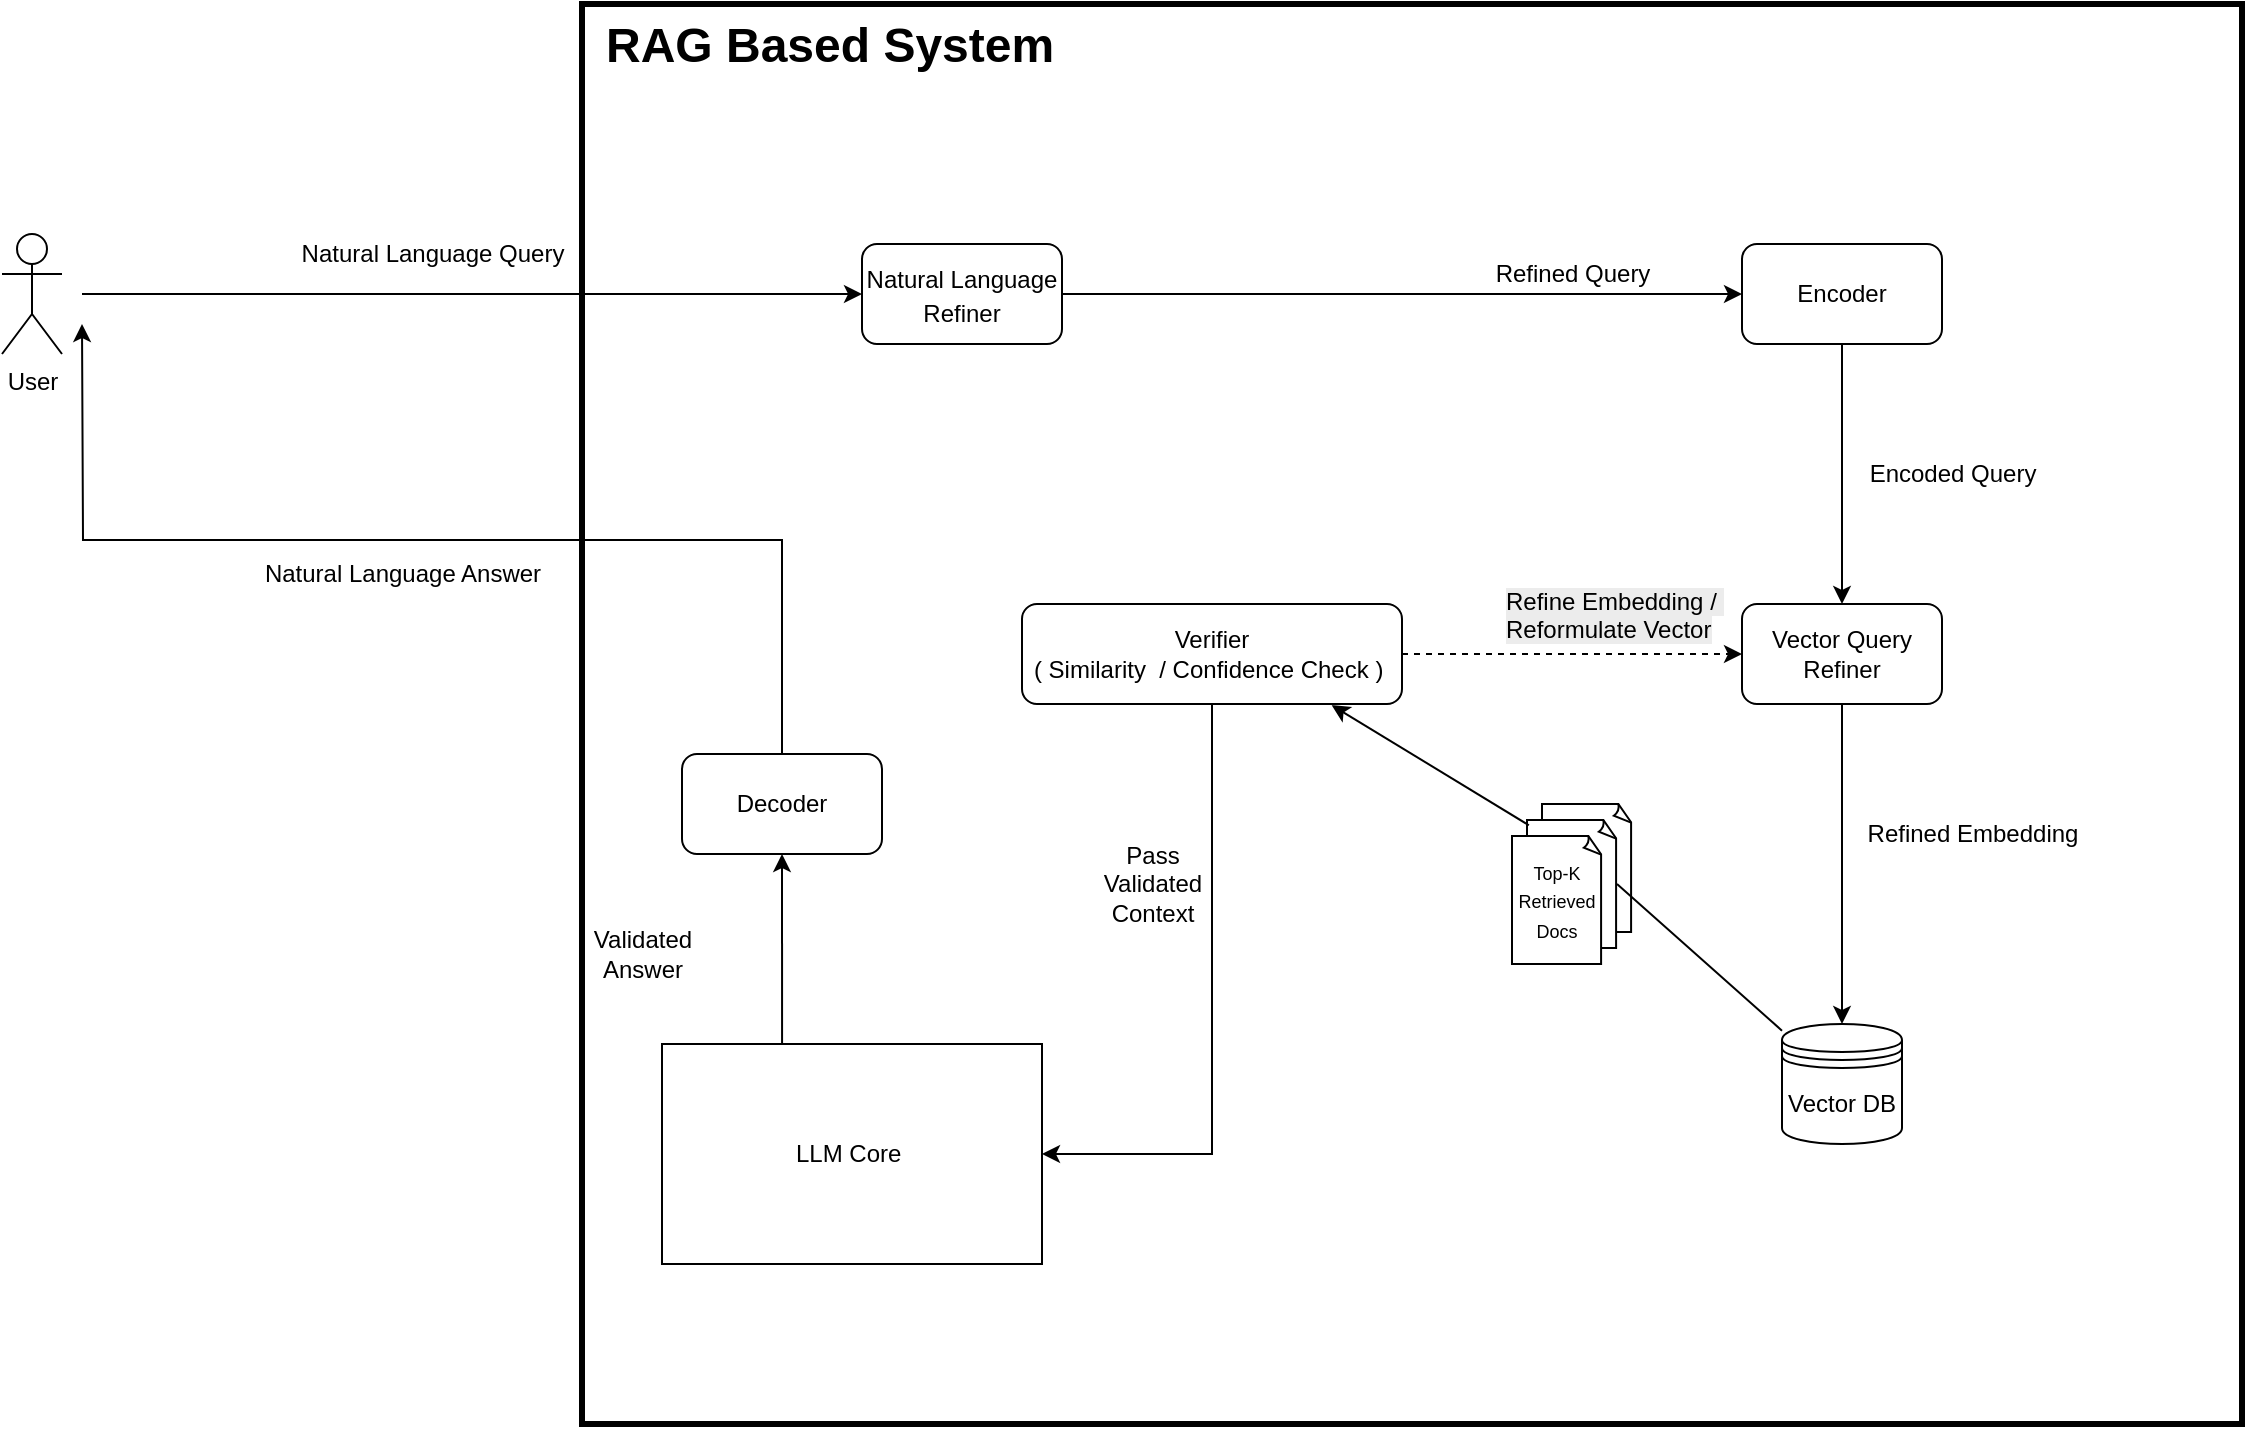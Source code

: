 <mxfile version="28.2.5">
  <diagram name="Page-1" id="ITgCniB9UMU5Rn8mjQ72">
    <mxGraphModel dx="1810" dy="558" grid="1" gridSize="10" guides="1" tooltips="1" connect="1" arrows="1" fold="1" page="1" pageScale="1" pageWidth="827" pageHeight="1169" math="0" shadow="0">
      <root>
        <mxCell id="0" />
        <mxCell id="1" parent="0" />
        <mxCell id="_XlbBcoi8CTmFbGkkOP7-6" style="rounded=0;orthogonalLoop=1;jettySize=auto;html=1;entryX=0;entryY=0.5;entryDx=0;entryDy=0;" edge="1" parent="1" target="_XlbBcoi8CTmFbGkkOP7-22">
          <mxGeometry relative="1" as="geometry">
            <mxPoint x="-470" y="355" as="sourcePoint" />
            <mxPoint x="160" y="360" as="targetPoint" />
          </mxGeometry>
        </mxCell>
        <mxCell id="_XlbBcoi8CTmFbGkkOP7-1" value="User" style="shape=umlActor;verticalLabelPosition=bottom;verticalAlign=top;html=1;outlineConnect=0;" vertex="1" parent="1">
          <mxGeometry x="-510" y="325" width="30" height="60" as="geometry" />
        </mxCell>
        <mxCell id="_XlbBcoi8CTmFbGkkOP7-9" style="rounded=0;orthogonalLoop=1;jettySize=auto;html=1;endArrow=classic;endFill=1;strokeColor=default;startArrow=none;startFill=0;exitX=0.5;exitY=1;exitDx=0;exitDy=0;entryX=0.5;entryY=0;entryDx=0;entryDy=0;" edge="1" parent="1" source="_XlbBcoi8CTmFbGkkOP7-5" target="_XlbBcoi8CTmFbGkkOP7-26">
          <mxGeometry relative="1" as="geometry">
            <mxPoint x="420" y="385" as="sourcePoint" />
            <mxPoint x="410" y="510" as="targetPoint" />
          </mxGeometry>
        </mxCell>
        <mxCell id="_XlbBcoi8CTmFbGkkOP7-5" value="Encoder" style="rounded=1;whiteSpace=wrap;html=1;" vertex="1" parent="1">
          <mxGeometry x="360" y="330" width="100" height="50" as="geometry" />
        </mxCell>
        <mxCell id="_XlbBcoi8CTmFbGkkOP7-7" value="Natural Language Query" style="text;html=1;align=center;verticalAlign=middle;resizable=0;points=[];autosize=1;strokeColor=none;fillColor=none;" vertex="1" parent="1">
          <mxGeometry x="-370" y="320" width="150" height="30" as="geometry" />
        </mxCell>
        <mxCell id="_XlbBcoi8CTmFbGkkOP7-8" value="Vector DB" style="shape=datastore;whiteSpace=wrap;html=1;" vertex="1" parent="1">
          <mxGeometry x="380" y="720" width="60" height="60" as="geometry" />
        </mxCell>
        <mxCell id="_XlbBcoi8CTmFbGkkOP7-10" value="Encoded Query" style="text;html=1;align=center;verticalAlign=middle;resizable=0;points=[];autosize=1;strokeColor=none;fillColor=none;rotation=0;" vertex="1" parent="1">
          <mxGeometry x="410" y="430" width="110" height="30" as="geometry" />
        </mxCell>
        <mxCell id="_XlbBcoi8CTmFbGkkOP7-19" value="Refined Embedding" style="text;html=1;align=center;verticalAlign=middle;resizable=0;points=[];autosize=1;strokeColor=none;fillColor=none;rotation=0;" vertex="1" parent="1">
          <mxGeometry x="410.001" y="609.996" width="130" height="30" as="geometry" />
        </mxCell>
        <mxCell id="_XlbBcoi8CTmFbGkkOP7-39" style="edgeStyle=orthogonalEdgeStyle;rounded=0;orthogonalLoop=1;jettySize=auto;html=1;entryX=0.5;entryY=1;entryDx=0;entryDy=0;exitX=0.316;exitY=0;exitDx=0;exitDy=0;exitPerimeter=0;" edge="1" parent="1" source="_XlbBcoi8CTmFbGkkOP7-21" target="_XlbBcoi8CTmFbGkkOP7-38">
          <mxGeometry relative="1" as="geometry" />
        </mxCell>
        <mxCell id="_XlbBcoi8CTmFbGkkOP7-21" value="LLM Core&amp;nbsp;" style="rounded=0;whiteSpace=wrap;html=1;" vertex="1" parent="1">
          <mxGeometry x="-180" y="730" width="190" height="110" as="geometry" />
        </mxCell>
        <mxCell id="_XlbBcoi8CTmFbGkkOP7-23" style="edgeStyle=orthogonalEdgeStyle;rounded=0;orthogonalLoop=1;jettySize=auto;html=1;entryX=0;entryY=0.5;entryDx=0;entryDy=0;" edge="1" parent="1" source="_XlbBcoi8CTmFbGkkOP7-22" target="_XlbBcoi8CTmFbGkkOP7-5">
          <mxGeometry relative="1" as="geometry" />
        </mxCell>
        <mxCell id="_XlbBcoi8CTmFbGkkOP7-22" value="&lt;p style=&quot;text-align: start;&quot; class=&quot;p1&quot;&gt;&lt;span class=&quot;s1&quot;&gt;&lt;/span&gt;&lt;/p&gt;&lt;h3 style=&quot;&quot;&gt;&lt;span style=&quot;font-weight: normal;&quot;&gt;&lt;font style=&quot;font-size: 12px;&quot;&gt;Natural Language Refiner&lt;/font&gt;&lt;/span&gt;&lt;/h3&gt;&lt;p style=&quot;text-align: start;&quot;&gt;&lt;/p&gt;" style="rounded=1;whiteSpace=wrap;html=1;" vertex="1" parent="1">
          <mxGeometry x="-80" y="330" width="100" height="50" as="geometry" />
        </mxCell>
        <mxCell id="_XlbBcoi8CTmFbGkkOP7-24" value="Refined Query" style="text;html=1;align=center;verticalAlign=middle;resizable=0;points=[];autosize=1;strokeColor=none;fillColor=none;rotation=0;" vertex="1" parent="1">
          <mxGeometry x="225.001" y="329.996" width="100" height="30" as="geometry" />
        </mxCell>
        <mxCell id="_XlbBcoi8CTmFbGkkOP7-27" style="edgeStyle=orthogonalEdgeStyle;rounded=0;orthogonalLoop=1;jettySize=auto;html=1;entryX=0.5;entryY=0;entryDx=0;entryDy=0;" edge="1" parent="1" source="_XlbBcoi8CTmFbGkkOP7-26" target="_XlbBcoi8CTmFbGkkOP7-8">
          <mxGeometry relative="1" as="geometry" />
        </mxCell>
        <mxCell id="_XlbBcoi8CTmFbGkkOP7-26" value="Vector Query Refiner" style="rounded=1;whiteSpace=wrap;html=1;" vertex="1" parent="1">
          <mxGeometry x="360" y="510" width="100" height="50" as="geometry" />
        </mxCell>
        <mxCell id="_XlbBcoi8CTmFbGkkOP7-28" value="&lt;p style=&quot;text-align: start; white-space: normal;&quot; class=&quot;p1&quot;&gt;&lt;span class=&quot;s1&quot;&gt;&lt;/span&gt;&lt;/p&gt;&lt;span style=&quot;text-align: start; white-space: normal;&quot;&gt;Pass Validated Context&lt;/span&gt;&lt;br&gt;&lt;p style=&quot;text-align: start; white-space: normal;&quot;&gt;&lt;/p&gt;" style="text;html=1;align=center;verticalAlign=middle;resizable=0;points=[];autosize=1;strokeColor=none;fillColor=none;rotation=0;" vertex="1" parent="1">
          <mxGeometry x="-9.999" y="624.996" width="150" height="50" as="geometry" />
        </mxCell>
        <mxCell id="_XlbBcoi8CTmFbGkkOP7-34" style="edgeStyle=orthogonalEdgeStyle;rounded=0;orthogonalLoop=1;jettySize=auto;html=1;entryX=0;entryY=0.5;entryDx=0;entryDy=0;dashed=1;" edge="1" parent="1" source="_XlbBcoi8CTmFbGkkOP7-29" target="_XlbBcoi8CTmFbGkkOP7-26">
          <mxGeometry relative="1" as="geometry" />
        </mxCell>
        <mxCell id="_XlbBcoi8CTmFbGkkOP7-35" style="edgeStyle=orthogonalEdgeStyle;rounded=0;orthogonalLoop=1;jettySize=auto;html=1;entryX=1;entryY=0.5;entryDx=0;entryDy=0;" edge="1" parent="1" source="_XlbBcoi8CTmFbGkkOP7-29" target="_XlbBcoi8CTmFbGkkOP7-21">
          <mxGeometry relative="1" as="geometry" />
        </mxCell>
        <mxCell id="_XlbBcoi8CTmFbGkkOP7-29" value="Verifier&lt;div&gt;( Similarity &amp;nbsp;/ Confidence Check )&amp;nbsp;&lt;/div&gt;" style="rounded=1;whiteSpace=wrap;html=1;" vertex="1" parent="1">
          <mxGeometry y="510" width="190" height="50" as="geometry" />
        </mxCell>
        <mxCell id="_XlbBcoi8CTmFbGkkOP7-31" value="" style="group" vertex="1" connectable="0" parent="1">
          <mxGeometry x="245" y="610" width="60" height="80" as="geometry" />
        </mxCell>
        <mxCell id="_XlbBcoi8CTmFbGkkOP7-16" value="" style="group" vertex="1" connectable="0" parent="_XlbBcoi8CTmFbGkkOP7-31">
          <mxGeometry width="60" height="80" as="geometry" />
        </mxCell>
        <mxCell id="_XlbBcoi8CTmFbGkkOP7-13" value="" style="whiteSpace=wrap;html=1;shape=mxgraph.basic.document" vertex="1" parent="_XlbBcoi8CTmFbGkkOP7-16">
          <mxGeometry x="15" width="45" height="64" as="geometry" />
        </mxCell>
        <mxCell id="_XlbBcoi8CTmFbGkkOP7-14" value="" style="whiteSpace=wrap;html=1;shape=mxgraph.basic.document" vertex="1" parent="_XlbBcoi8CTmFbGkkOP7-16">
          <mxGeometry x="7.5" y="8" width="45" height="64" as="geometry" />
        </mxCell>
        <mxCell id="_XlbBcoi8CTmFbGkkOP7-15" value="&lt;font style=&quot;font-size: 9px;&quot;&gt;Top-K Retrieved Docs&lt;/font&gt;" style="whiteSpace=wrap;html=1;shape=mxgraph.basic.document" vertex="1" parent="_XlbBcoi8CTmFbGkkOP7-16">
          <mxGeometry y="16" width="45" height="64" as="geometry" />
        </mxCell>
        <mxCell id="_XlbBcoi8CTmFbGkkOP7-32" style="rounded=0;orthogonalLoop=1;jettySize=auto;html=1;entryX=1;entryY=0.5;entryDx=0;entryDy=0;entryPerimeter=0;endArrow=none;endFill=0;" edge="1" parent="1" source="_XlbBcoi8CTmFbGkkOP7-8" target="_XlbBcoi8CTmFbGkkOP7-14">
          <mxGeometry relative="1" as="geometry" />
        </mxCell>
        <mxCell id="_XlbBcoi8CTmFbGkkOP7-33" style="rounded=0;orthogonalLoop=1;jettySize=auto;html=1;entryX=0.815;entryY=1.012;entryDx=0;entryDy=0;exitX=0.021;exitY=0.041;exitDx=0;exitDy=0;exitPerimeter=0;entryPerimeter=0;" edge="1" parent="1" source="_XlbBcoi8CTmFbGkkOP7-14" target="_XlbBcoi8CTmFbGkkOP7-29">
          <mxGeometry relative="1" as="geometry" />
        </mxCell>
        <mxCell id="_XlbBcoi8CTmFbGkkOP7-40" style="edgeStyle=orthogonalEdgeStyle;rounded=0;orthogonalLoop=1;jettySize=auto;html=1;exitX=0.5;exitY=0;exitDx=0;exitDy=0;" edge="1" parent="1" source="_XlbBcoi8CTmFbGkkOP7-38">
          <mxGeometry relative="1" as="geometry">
            <mxPoint x="-470" y="370" as="targetPoint" />
          </mxGeometry>
        </mxCell>
        <mxCell id="_XlbBcoi8CTmFbGkkOP7-38" value="Decoder" style="rounded=1;whiteSpace=wrap;html=1;" vertex="1" parent="1">
          <mxGeometry x="-170" y="585" width="100" height="50" as="geometry" />
        </mxCell>
        <mxCell id="_XlbBcoi8CTmFbGkkOP7-41" value="Natural Language Answer" style="text;html=1;align=center;verticalAlign=middle;resizable=0;points=[];autosize=1;strokeColor=none;fillColor=none;rotation=0;" vertex="1" parent="1">
          <mxGeometry x="-390" y="480" width="160" height="30" as="geometry" />
        </mxCell>
        <mxCell id="_XlbBcoi8CTmFbGkkOP7-42" value="&lt;span style=&quot;caret-color: rgb(0, 0, 0); color: rgb(0, 0, 0); font-family: Helvetica; font-size: 12px; font-style: normal; font-variant-caps: normal; font-weight: 400; letter-spacing: normal; text-align: center; text-indent: 0px; text-transform: none; white-space: nowrap; word-spacing: 0px; -webkit-text-stroke-width: 0px; background-color: rgb(236, 236, 236); text-decoration: none; float: none; display: inline !important;&quot;&gt;Refine Embedding /&amp;nbsp;&lt;/span&gt;&lt;div&gt;&lt;span style=&quot;caret-color: rgb(0, 0, 0); color: rgb(0, 0, 0); font-family: Helvetica; font-size: 12px; font-style: normal; font-variant-caps: normal; font-weight: 400; letter-spacing: normal; text-align: center; text-indent: 0px; text-transform: none; white-space: nowrap; word-spacing: 0px; -webkit-text-stroke-width: 0px; background-color: rgb(236, 236, 236); text-decoration: none; float: none; display: inline !important;&quot;&gt;Reformulate Vector&lt;/span&gt;&lt;/div&gt;" style="text;whiteSpace=wrap;html=1;" vertex="1" parent="1">
          <mxGeometry x="240" y="495" width="130" height="40" as="geometry" />
        </mxCell>
        <mxCell id="_XlbBcoi8CTmFbGkkOP7-44" value="&lt;p style=&quot;text-align: start; white-space: normal;&quot; class=&quot;p1&quot;&gt;&lt;span class=&quot;s1&quot;&gt;&lt;/span&gt;&lt;/p&gt;&lt;span style=&quot;text-align: start; white-space: normal;&quot;&gt;Validated Answer&lt;/span&gt;&lt;br&gt;&lt;p style=&quot;text-align: start; white-space: normal;&quot;&gt;&lt;/p&gt;" style="text;html=1;align=center;verticalAlign=middle;resizable=0;points=[];autosize=1;strokeColor=none;fillColor=none;rotation=0;" vertex="1" parent="1">
          <mxGeometry x="-249.999" y="659.996" width="120" height="50" as="geometry" />
        </mxCell>
        <mxCell id="_XlbBcoi8CTmFbGkkOP7-45" value="" style="rounded=0;whiteSpace=wrap;html=1;fillColor=none;strokeWidth=3;" vertex="1" parent="1">
          <mxGeometry x="-220" y="210" width="830" height="710" as="geometry" />
        </mxCell>
        <mxCell id="_XlbBcoi8CTmFbGkkOP7-47" value="&lt;h1 style=&quot;margin-top: 0px;&quot;&gt;RAG Based System&lt;/h1&gt;" style="text;html=1;whiteSpace=wrap;overflow=hidden;rounded=0;" vertex="1" parent="1">
          <mxGeometry x="-210" y="210" width="260" height="50" as="geometry" />
        </mxCell>
      </root>
    </mxGraphModel>
  </diagram>
</mxfile>
